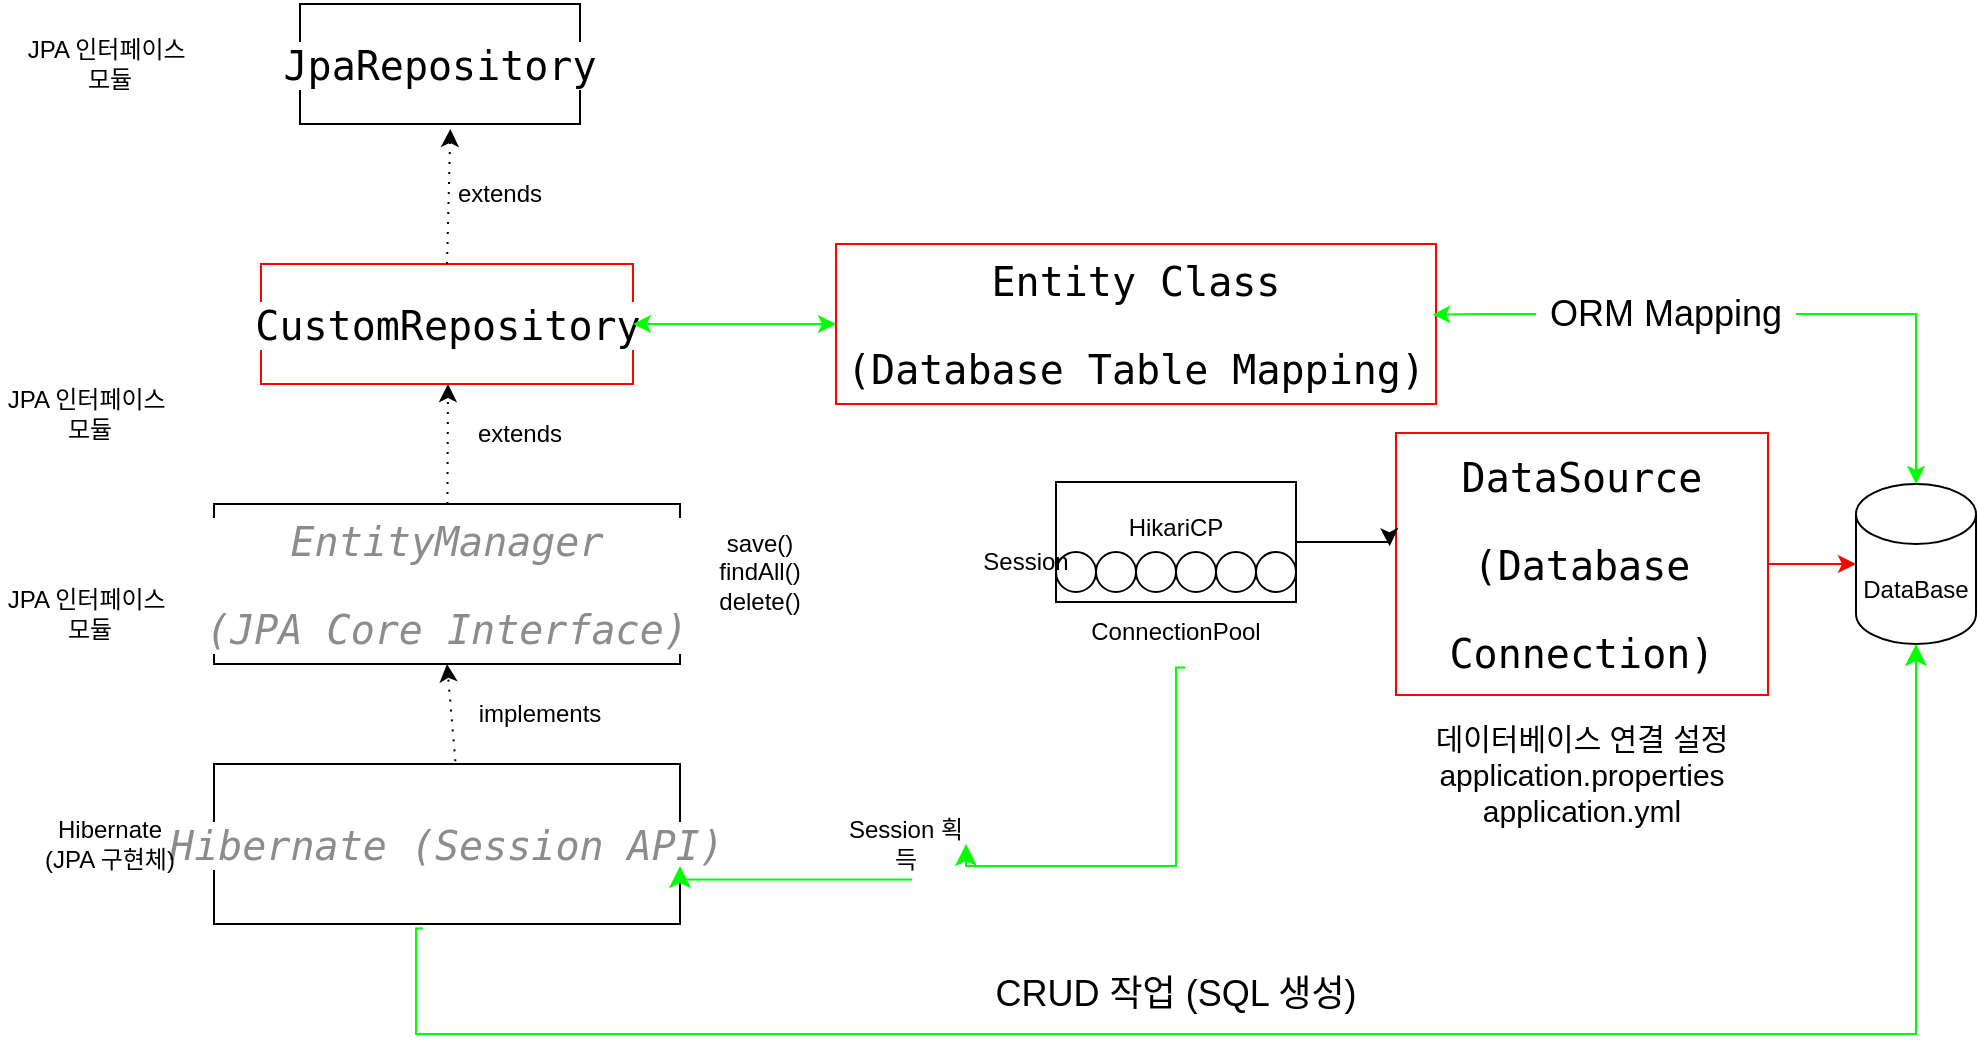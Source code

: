 <mxfile version="24.7.16">
  <diagram name="페이지-1" id="UILAASljnHCqmDoWSRho">
    <mxGraphModel dx="957" dy="532" grid="1" gridSize="10" guides="1" tooltips="1" connect="1" arrows="1" fold="1" page="1" pageScale="1" pageWidth="827" pageHeight="1169" math="0" shadow="0">
      <root>
        <mxCell id="0" />
        <mxCell id="1" parent="0" />
        <mxCell id="5uAK0fwwUBXH5oDjywfA-1" value="DataBase" style="shape=cylinder3;whiteSpace=wrap;html=1;boundedLbl=1;backgroundOutline=1;size=15;" vertex="1" parent="1">
          <mxGeometry x="950" y="330" width="60" height="80" as="geometry" />
        </mxCell>
        <mxCell id="5uAK0fwwUBXH5oDjywfA-2" value="&lt;div style=&quot;background-color:#ffffff;color:#080808&quot;&gt;&lt;pre style=&quot;font-family:&#39;JetBrains Mono&#39;,monospace;font-size:15.0pt;&quot;&gt;&lt;span style=&quot;color:#000000;&quot;&gt;JpaRepository&lt;/span&gt;&lt;/pre&gt;&lt;/div&gt;" style="rounded=0;whiteSpace=wrap;html=1;" vertex="1" parent="1">
          <mxGeometry x="172" y="90" width="140" height="60" as="geometry" />
        </mxCell>
        <mxCell id="5uAK0fwwUBXH5oDjywfA-3" value="&lt;div style=&quot;background-color:#ffffff;color:#080808&quot;&gt;&lt;pre style=&quot;font-family:&#39;JetBrains Mono&#39;,monospace;font-size:15.0pt;&quot;&gt;&lt;span style=&quot;color:#000000;&quot;&gt;CustomRepository&lt;/span&gt;&lt;/pre&gt;&lt;/div&gt;" style="rounded=0;whiteSpace=wrap;html=1;strokeColor=#FF0000;" vertex="1" parent="1">
          <mxGeometry x="152.5" y="220" width="186" height="60" as="geometry" />
        </mxCell>
        <mxCell id="5uAK0fwwUBXH5oDjywfA-6" value="" style="endArrow=classic;html=1;rounded=0;exitX=0.5;exitY=0;exitDx=0;exitDy=0;entryX=0.537;entryY=1.041;entryDx=0;entryDy=0;entryPerimeter=0;dashed=1;dashPattern=1 4;" edge="1" parent="1" source="5uAK0fwwUBXH5oDjywfA-3" target="5uAK0fwwUBXH5oDjywfA-2">
          <mxGeometry width="50" height="50" relative="1" as="geometry">
            <mxPoint x="389" y="270" as="sourcePoint" />
            <mxPoint x="439" y="220" as="targetPoint" />
          </mxGeometry>
        </mxCell>
        <mxCell id="5uAK0fwwUBXH5oDjywfA-7" value="extends" style="text;html=1;align=center;verticalAlign=middle;whiteSpace=wrap;rounded=0;" vertex="1" parent="1">
          <mxGeometry x="242" y="170" width="60" height="30" as="geometry" />
        </mxCell>
        <mxCell id="5uAK0fwwUBXH5oDjywfA-8" value="&lt;div style=&quot;background-color:#ffffff;color:#080808&quot;&gt;&lt;pre style=&quot;font-family:&#39;JetBrains Mono&#39;,monospace;font-size:15.0pt;&quot;&gt;&lt;span style=&quot;color:#8c8c8c;font-style:italic;&quot;&gt;EntityManager&lt;/span&gt;&lt;/pre&gt;&lt;pre style=&quot;font-family:&#39;JetBrains Mono&#39;,monospace;font-size:15.0pt;&quot;&gt;&lt;span style=&quot;color:#8c8c8c;font-style:italic;&quot;&gt;(JPA Core Interface)&lt;/span&gt;&lt;/pre&gt;&lt;/div&gt;" style="rounded=0;whiteSpace=wrap;html=1;" vertex="1" parent="1">
          <mxGeometry x="129" y="340" width="233" height="80" as="geometry" />
        </mxCell>
        <mxCell id="5uAK0fwwUBXH5oDjywfA-9" value="" style="endArrow=classic;html=1;rounded=0;dashed=1;dashPattern=1 4;" edge="1" parent="1" source="5uAK0fwwUBXH5oDjywfA-8">
          <mxGeometry width="50" height="50" relative="1" as="geometry">
            <mxPoint x="256" y="344" as="sourcePoint" />
            <mxPoint x="246" y="280" as="targetPoint" />
          </mxGeometry>
        </mxCell>
        <mxCell id="5uAK0fwwUBXH5oDjywfA-10" value="extends" style="text;html=1;align=center;verticalAlign=middle;whiteSpace=wrap;rounded=0;" vertex="1" parent="1">
          <mxGeometry x="252" y="290" width="60" height="30" as="geometry" />
        </mxCell>
        <mxCell id="5uAK0fwwUBXH5oDjywfA-11" value="save()&lt;div&gt;findAll()&lt;/div&gt;&lt;div&gt;delete()&lt;/div&gt;" style="text;html=1;align=center;verticalAlign=middle;whiteSpace=wrap;rounded=0;" vertex="1" parent="1">
          <mxGeometry x="372" y="359" width="60" height="30" as="geometry" />
        </mxCell>
        <mxCell id="5uAK0fwwUBXH5oDjywfA-12" value="&lt;div style=&quot;background-color: rgb(255, 255, 255);&quot;&gt;&lt;pre style=&quot;font-family: &amp;quot;JetBrains Mono&amp;quot;, monospace; font-size: 15pt;&quot;&gt;&lt;font color=&quot;#8c8c8c&quot;&gt;&lt;i&gt;Hibernate (Session API)&lt;/i&gt;&lt;/font&gt;&lt;/pre&gt;&lt;/div&gt;" style="rounded=0;whiteSpace=wrap;html=1;" vertex="1" parent="1">
          <mxGeometry x="129" y="470" width="233" height="80" as="geometry" />
        </mxCell>
        <mxCell id="5uAK0fwwUBXH5oDjywfA-13" value="" style="endArrow=classic;html=1;rounded=0;dashed=1;dashPattern=1 4;entryX=0.5;entryY=1;entryDx=0;entryDy=0;exitX=0.518;exitY=-0.017;exitDx=0;exitDy=0;exitPerimeter=0;" edge="1" parent="1" source="5uAK0fwwUBXH5oDjywfA-12" target="5uAK0fwwUBXH5oDjywfA-8">
          <mxGeometry width="50" height="50" relative="1" as="geometry">
            <mxPoint x="256" y="482" as="sourcePoint" />
            <mxPoint x="256" y="422" as="targetPoint" />
          </mxGeometry>
        </mxCell>
        <mxCell id="5uAK0fwwUBXH5oDjywfA-14" value="implements" style="text;html=1;align=center;verticalAlign=middle;whiteSpace=wrap;rounded=0;" vertex="1" parent="1">
          <mxGeometry x="262" y="430" width="60" height="30" as="geometry" />
        </mxCell>
        <mxCell id="5uAK0fwwUBXH5oDjywfA-15" value="&lt;div&gt;Hibernate&lt;/div&gt;&lt;div&gt;(JPA 구현체)&lt;/div&gt;" style="text;html=1;align=center;verticalAlign=middle;whiteSpace=wrap;rounded=0;" vertex="1" parent="1">
          <mxGeometry x="32" y="495" width="90" height="30" as="geometry" />
        </mxCell>
        <mxCell id="5uAK0fwwUBXH5oDjywfA-16" value="JPA 인터페이스&amp;nbsp; 모듈" style="text;html=1;align=center;verticalAlign=middle;whiteSpace=wrap;rounded=0;" vertex="1" parent="1">
          <mxGeometry x="22" y="280" width="90" height="30" as="geometry" />
        </mxCell>
        <mxCell id="5uAK0fwwUBXH5oDjywfA-18" value="" style="edgeStyle=orthogonalEdgeStyle;rounded=0;orthogonalLoop=1;jettySize=auto;html=1;strokeColor=#FF0000;" edge="1" parent="1" source="5uAK0fwwUBXH5oDjywfA-17" target="5uAK0fwwUBXH5oDjywfA-1">
          <mxGeometry relative="1" as="geometry" />
        </mxCell>
        <mxCell id="5uAK0fwwUBXH5oDjywfA-17" value="&lt;div style=&quot;background-color: rgb(255, 255, 255);&quot;&gt;&lt;pre style=&quot;font-family: &amp;quot;JetBrains Mono&amp;quot;, monospace; font-size: 15pt;&quot;&gt;DataSource&lt;/pre&gt;&lt;pre style=&quot;font-family: &amp;quot;JetBrains Mono&amp;quot;, monospace; font-size: 15pt;&quot;&gt;(Database&lt;/pre&gt;&lt;pre style=&quot;font-family: &amp;quot;JetBrains Mono&amp;quot;, monospace; font-size: 15pt;&quot;&gt;Connection)&lt;/pre&gt;&lt;/div&gt;" style="rounded=0;whiteSpace=wrap;html=1;strokeColor=#FF0000;" vertex="1" parent="1">
          <mxGeometry x="720" y="304.5" width="186" height="131" as="geometry" />
        </mxCell>
        <mxCell id="5uAK0fwwUBXH5oDjywfA-19" value="HikariCP&lt;div&gt;&lt;br&gt;&lt;/div&gt;" style="rounded=0;whiteSpace=wrap;html=1;" vertex="1" parent="1">
          <mxGeometry x="550" y="329" width="120" height="60" as="geometry" />
        </mxCell>
        <mxCell id="5uAK0fwwUBXH5oDjywfA-20" value="" style="ellipse;whiteSpace=wrap;html=1;" vertex="1" parent="1">
          <mxGeometry x="550" y="364" width="20" height="20" as="geometry" />
        </mxCell>
        <mxCell id="5uAK0fwwUBXH5oDjywfA-21" value="" style="ellipse;whiteSpace=wrap;html=1;" vertex="1" parent="1">
          <mxGeometry x="570" y="364" width="20" height="20" as="geometry" />
        </mxCell>
        <mxCell id="5uAK0fwwUBXH5oDjywfA-22" value="" style="ellipse;whiteSpace=wrap;html=1;" vertex="1" parent="1">
          <mxGeometry x="590" y="364" width="20" height="20" as="geometry" />
        </mxCell>
        <mxCell id="5uAK0fwwUBXH5oDjywfA-23" value="" style="ellipse;whiteSpace=wrap;html=1;" vertex="1" parent="1">
          <mxGeometry x="610" y="364" width="20" height="20" as="geometry" />
        </mxCell>
        <mxCell id="5uAK0fwwUBXH5oDjywfA-24" value="" style="ellipse;whiteSpace=wrap;html=1;" vertex="1" parent="1">
          <mxGeometry x="630" y="364" width="20" height="20" as="geometry" />
        </mxCell>
        <mxCell id="5uAK0fwwUBXH5oDjywfA-25" value="" style="ellipse;whiteSpace=wrap;html=1;" vertex="1" parent="1">
          <mxGeometry x="650" y="364" width="20" height="20" as="geometry" />
        </mxCell>
        <mxCell id="5uAK0fwwUBXH5oDjywfA-26" value="ConnectionPool" style="text;html=1;align=center;verticalAlign=middle;whiteSpace=wrap;rounded=0;" vertex="1" parent="1">
          <mxGeometry x="565" y="389" width="90" height="30" as="geometry" />
        </mxCell>
        <mxCell id="5uAK0fwwUBXH5oDjywfA-27" value="Session" style="text;html=1;align=center;verticalAlign=middle;whiteSpace=wrap;rounded=0;" vertex="1" parent="1">
          <mxGeometry x="505" y="354" width="60" height="30" as="geometry" />
        </mxCell>
        <mxCell id="5uAK0fwwUBXH5oDjywfA-28" style="edgeStyle=orthogonalEdgeStyle;rounded=0;orthogonalLoop=1;jettySize=auto;html=1;exitX=1;exitY=0.5;exitDx=0;exitDy=0;entryX=-0.017;entryY=0.432;entryDx=0;entryDy=0;entryPerimeter=0;" edge="1" parent="1" source="5uAK0fwwUBXH5oDjywfA-19" target="5uAK0fwwUBXH5oDjywfA-17">
          <mxGeometry relative="1" as="geometry">
            <Array as="points">
              <mxPoint x="717" y="359" />
            </Array>
          </mxGeometry>
        </mxCell>
        <mxCell id="5uAK0fwwUBXH5oDjywfA-29" value="" style="edgeStyle=segmentEdgeStyle;endArrow=classic;html=1;curved=0;rounded=0;endSize=8;startSize=8;sourcePerimeterSpacing=0;targetPerimeterSpacing=0;entryX=1;entryY=0.5;entryDx=0;entryDy=0;exitX=0.552;exitY=1.093;exitDx=0;exitDy=0;exitPerimeter=0;strokeColor=#00FF00;jumpSize=15;" edge="1" parent="1" source="5uAK0fwwUBXH5oDjywfA-31">
          <mxGeometry width="100" relative="1" as="geometry">
            <mxPoint x="610.034" y="430.0" as="sourcePoint" />
            <mxPoint x="362" y="521" as="targetPoint" />
            <Array as="points" />
          </mxGeometry>
        </mxCell>
        <mxCell id="5uAK0fwwUBXH5oDjywfA-32" value="" style="edgeStyle=segmentEdgeStyle;endArrow=classic;html=1;curved=0;rounded=0;endSize=8;startSize=8;sourcePerimeterSpacing=0;targetPerimeterSpacing=0;entryX=1;entryY=0.5;entryDx=0;entryDy=0;exitX=0.552;exitY=1.093;exitDx=0;exitDy=0;exitPerimeter=0;strokeColor=#00FF00;jumpSize=15;" edge="1" parent="1" source="5uAK0fwwUBXH5oDjywfA-26" target="5uAK0fwwUBXH5oDjywfA-31">
          <mxGeometry width="100" relative="1" as="geometry">
            <mxPoint x="615" y="422" as="sourcePoint" />
            <mxPoint x="362" y="521" as="targetPoint" />
            <Array as="points">
              <mxPoint x="610" y="422" />
              <mxPoint x="610" y="521" />
            </Array>
          </mxGeometry>
        </mxCell>
        <mxCell id="5uAK0fwwUBXH5oDjywfA-31" value="Session 획득" style="text;html=1;align=center;verticalAlign=middle;whiteSpace=wrap;rounded=0;" vertex="1" parent="1">
          <mxGeometry x="445" y="495" width="60" height="30" as="geometry" />
        </mxCell>
        <mxCell id="5uAK0fwwUBXH5oDjywfA-33" value="&lt;div style=&quot;background-color: rgb(255, 255, 255);&quot;&gt;&lt;pre style=&quot;font-family: &amp;quot;JetBrains Mono&amp;quot;, monospace; font-size: 15pt;&quot;&gt;Entity Class&lt;/pre&gt;&lt;pre style=&quot;font-family: &amp;quot;JetBrains Mono&amp;quot;, monospace; font-size: 15pt;&quot;&gt;(Database Table Mapping)&lt;/pre&gt;&lt;/div&gt;" style="rounded=0;whiteSpace=wrap;html=1;strokeColor=#FF0000;" vertex="1" parent="1">
          <mxGeometry x="440" y="210" width="300" height="80" as="geometry" />
        </mxCell>
        <mxCell id="5uAK0fwwUBXH5oDjywfA-35" value="" style="endArrow=classic;startArrow=classic;html=1;rounded=0;exitX=1;exitY=0.5;exitDx=0;exitDy=0;entryX=0;entryY=0.5;entryDx=0;entryDy=0;strokeColor=#00FF00;" edge="1" parent="1" source="5uAK0fwwUBXH5oDjywfA-3" target="5uAK0fwwUBXH5oDjywfA-33">
          <mxGeometry width="50" height="50" relative="1" as="geometry">
            <mxPoint x="560" y="341" as="sourcePoint" />
            <mxPoint x="610" y="291" as="targetPoint" />
          </mxGeometry>
        </mxCell>
        <mxCell id="5uAK0fwwUBXH5oDjywfA-38" style="edgeStyle=orthogonalEdgeStyle;rounded=0;orthogonalLoop=1;jettySize=auto;html=1;strokeColor=#00FF00;" edge="1" parent="1" source="5uAK0fwwUBXH5oDjywfA-36" target="5uAK0fwwUBXH5oDjywfA-1">
          <mxGeometry relative="1" as="geometry" />
        </mxCell>
        <mxCell id="5uAK0fwwUBXH5oDjywfA-36" value="&lt;font style=&quot;font-size: 18px;&quot;&gt;ORM Mapping&lt;/font&gt;" style="text;html=1;align=center;verticalAlign=middle;whiteSpace=wrap;rounded=0;" vertex="1" parent="1">
          <mxGeometry x="790" y="220" width="130" height="50" as="geometry" />
        </mxCell>
        <mxCell id="5uAK0fwwUBXH5oDjywfA-37" style="edgeStyle=orthogonalEdgeStyle;rounded=0;orthogonalLoop=1;jettySize=auto;html=1;exitX=0;exitY=0.5;exitDx=0;exitDy=0;entryX=0.994;entryY=0.441;entryDx=0;entryDy=0;entryPerimeter=0;strokeColor=#00FF00;" edge="1" parent="1" source="5uAK0fwwUBXH5oDjywfA-36" target="5uAK0fwwUBXH5oDjywfA-33">
          <mxGeometry relative="1" as="geometry" />
        </mxCell>
        <mxCell id="5uAK0fwwUBXH5oDjywfA-39" value="" style="edgeStyle=segmentEdgeStyle;endArrow=classic;html=1;curved=0;rounded=0;endSize=8;startSize=8;sourcePerimeterSpacing=0;targetPerimeterSpacing=0;exitX=0.448;exitY=1.027;exitDx=0;exitDy=0;exitPerimeter=0;entryX=0.5;entryY=1;entryDx=0;entryDy=0;entryPerimeter=0;strokeColor=#00FF00;" edge="1" parent="1" source="5uAK0fwwUBXH5oDjywfA-12" target="5uAK0fwwUBXH5oDjywfA-1">
          <mxGeometry width="100" relative="1" as="geometry">
            <mxPoint x="470" y="565" as="sourcePoint" />
            <mxPoint x="570" y="605" as="targetPoint" />
            <Array as="points">
              <mxPoint x="230" y="552" />
              <mxPoint x="230" y="605" />
              <mxPoint x="980" y="605" />
            </Array>
          </mxGeometry>
        </mxCell>
        <mxCell id="5uAK0fwwUBXH5oDjywfA-40" value="&lt;font style=&quot;font-size: 18px;&quot;&gt;CRUD 작업 (SQL 생성)&lt;/font&gt;" style="text;html=1;align=center;verticalAlign=middle;whiteSpace=wrap;rounded=0;" vertex="1" parent="1">
          <mxGeometry x="500" y="570" width="220" height="30" as="geometry" />
        </mxCell>
        <mxCell id="5uAK0fwwUBXH5oDjywfA-41" value="&lt;font style=&quot;font-size: 15px;&quot;&gt;데이터베이스 연결 설정&lt;/font&gt;&lt;div style=&quot;font-size: 15px;&quot;&gt;&lt;font style=&quot;font-size: 15px;&quot;&gt;application.properties&lt;/font&gt;&lt;/div&gt;&lt;div style=&quot;font-size: 15px;&quot;&gt;&lt;font style=&quot;font-size: 15px;&quot;&gt;application.yml&lt;/font&gt;&lt;br&gt;&lt;/div&gt;" style="text;html=1;align=center;verticalAlign=middle;whiteSpace=wrap;rounded=0;" vertex="1" parent="1">
          <mxGeometry x="727" y="460" width="172" height="30" as="geometry" />
        </mxCell>
        <mxCell id="5uAK0fwwUBXH5oDjywfA-42" value="JPA 인터페이스&amp;nbsp; 모듈" style="text;html=1;align=center;verticalAlign=middle;whiteSpace=wrap;rounded=0;" vertex="1" parent="1">
          <mxGeometry x="32" y="105" width="90" height="30" as="geometry" />
        </mxCell>
        <mxCell id="5uAK0fwwUBXH5oDjywfA-43" value="JPA 인터페이스&amp;nbsp; 모듈" style="text;html=1;align=center;verticalAlign=middle;whiteSpace=wrap;rounded=0;" vertex="1" parent="1">
          <mxGeometry x="22" y="380" width="90" height="30" as="geometry" />
        </mxCell>
      </root>
    </mxGraphModel>
  </diagram>
</mxfile>
